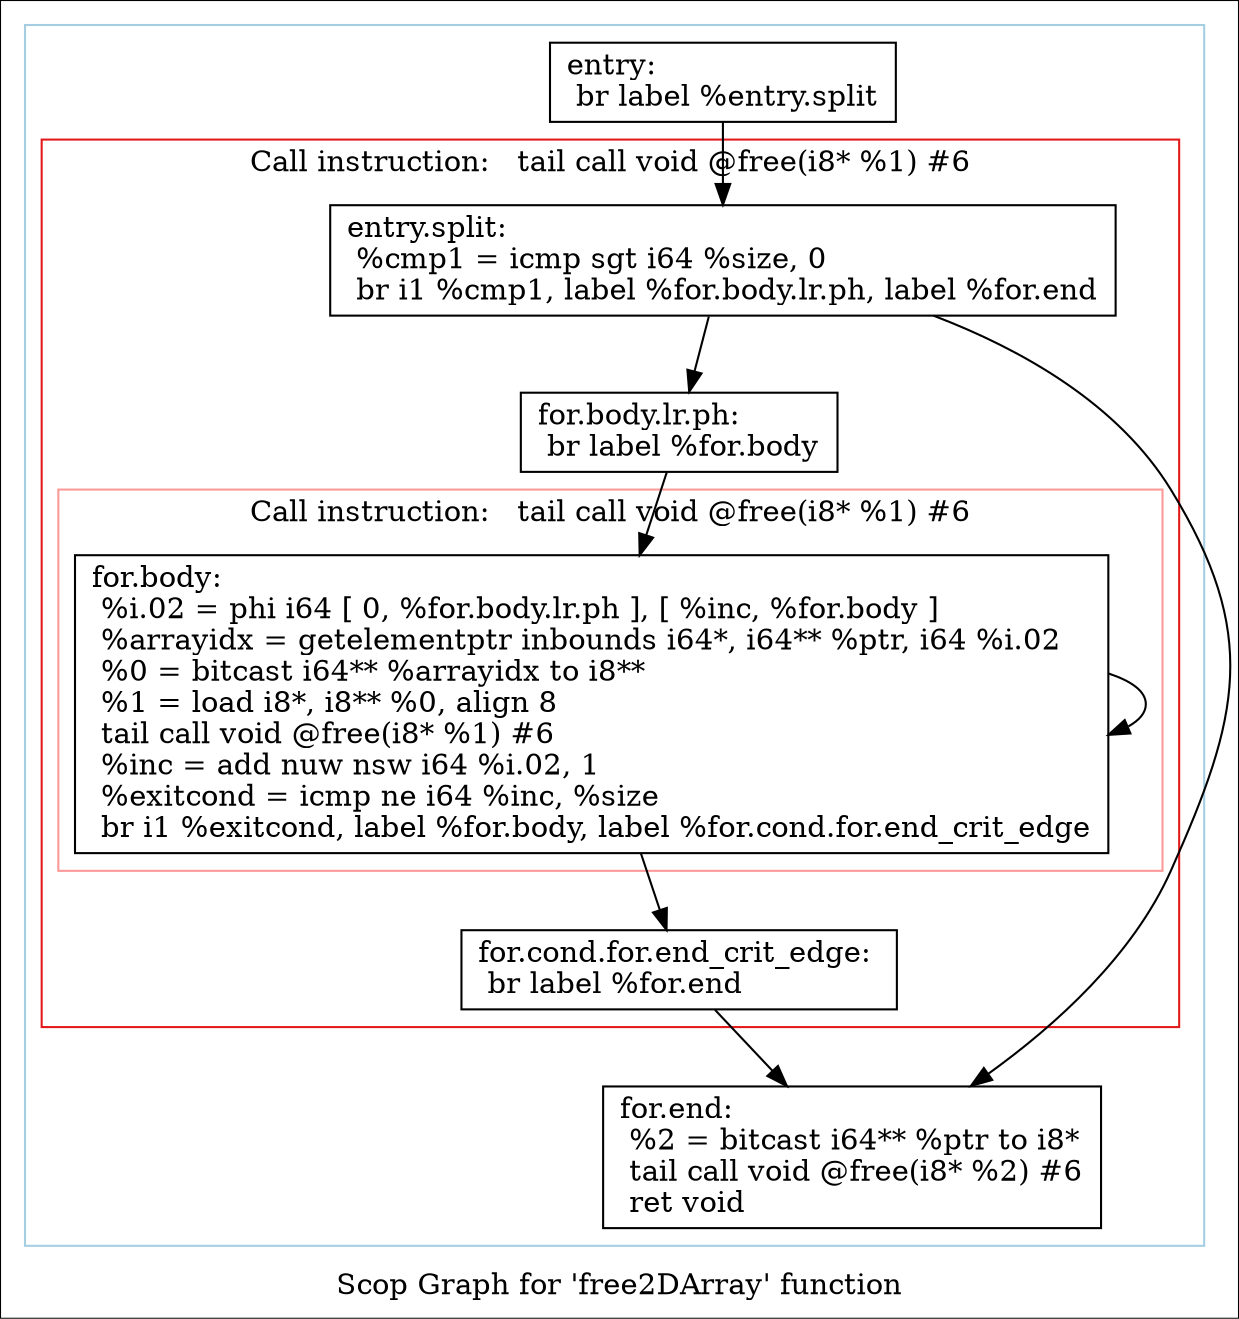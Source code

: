 digraph "Scop Graph for 'free2DArray' function" {
	label="Scop Graph for 'free2DArray' function";

	Node0x60ce770 [shape=record,label="{entry:\l  br label %entry.split\l}"];
	Node0x60ce770 -> Node0x60a9070;
	Node0x60a9070 [shape=record,label="{entry.split:                                      \l  %cmp1 = icmp sgt i64 %size, 0\l  br i1 %cmp1, label %for.body.lr.ph, label %for.end\l}"];
	Node0x60a9070 -> Node0x6093e60;
	Node0x60a9070 -> Node0x60a7c70;
	Node0x6093e60 [shape=record,label="{for.body.lr.ph:                                   \l  br label %for.body\l}"];
	Node0x6093e60 -> Node0x60a8a40;
	Node0x60a8a40 [shape=record,label="{for.body:                                         \l  %i.02 = phi i64 [ 0, %for.body.lr.ph ], [ %inc, %for.body ]\l  %arrayidx = getelementptr inbounds i64*, i64** %ptr, i64 %i.02\l  %0 = bitcast i64** %arrayidx to i8**\l  %1 = load i8*, i8** %0, align 8\l  tail call void @free(i8* %1) #6\l  %inc = add nuw nsw i64 %i.02, 1\l  %exitcond = icmp ne i64 %inc, %size\l  br i1 %exitcond, label %for.body, label %for.cond.for.end_crit_edge\l}"];
	Node0x60a8a40 -> Node0x60a8a40[constraint=false];
	Node0x60a8a40 -> Node0x60a8210;
	Node0x60a8210 [shape=record,label="{for.cond.for.end_crit_edge:                       \l  br label %for.end\l}"];
	Node0x60a8210 -> Node0x60a7c70;
	Node0x60a7c70 [shape=record,label="{for.end:                                          \l  %2 = bitcast i64** %ptr to i8*\l  tail call void @free(i8* %2) #6\l  ret void\l}"];
	colorscheme = "paired12"
        subgraph cluster_0x60d2450 {
          label = "";
          style = solid;
          color = 1
          subgraph cluster_0x60ce6f0 {
            label = "Call instruction:   tail call void @free(i8* %1) #6";
            style = solid;
            color = 6
            subgraph cluster_0x60d32f0 {
              label = "Call instruction:   tail call void @free(i8* %1) #6";
              style = solid;
              color = 5
              Node0x60a8a40;
            }
            Node0x60a9070;
            Node0x6093e60;
            Node0x60a8210;
          }
          Node0x60ce770;
          Node0x60a7c70;
        }
}
